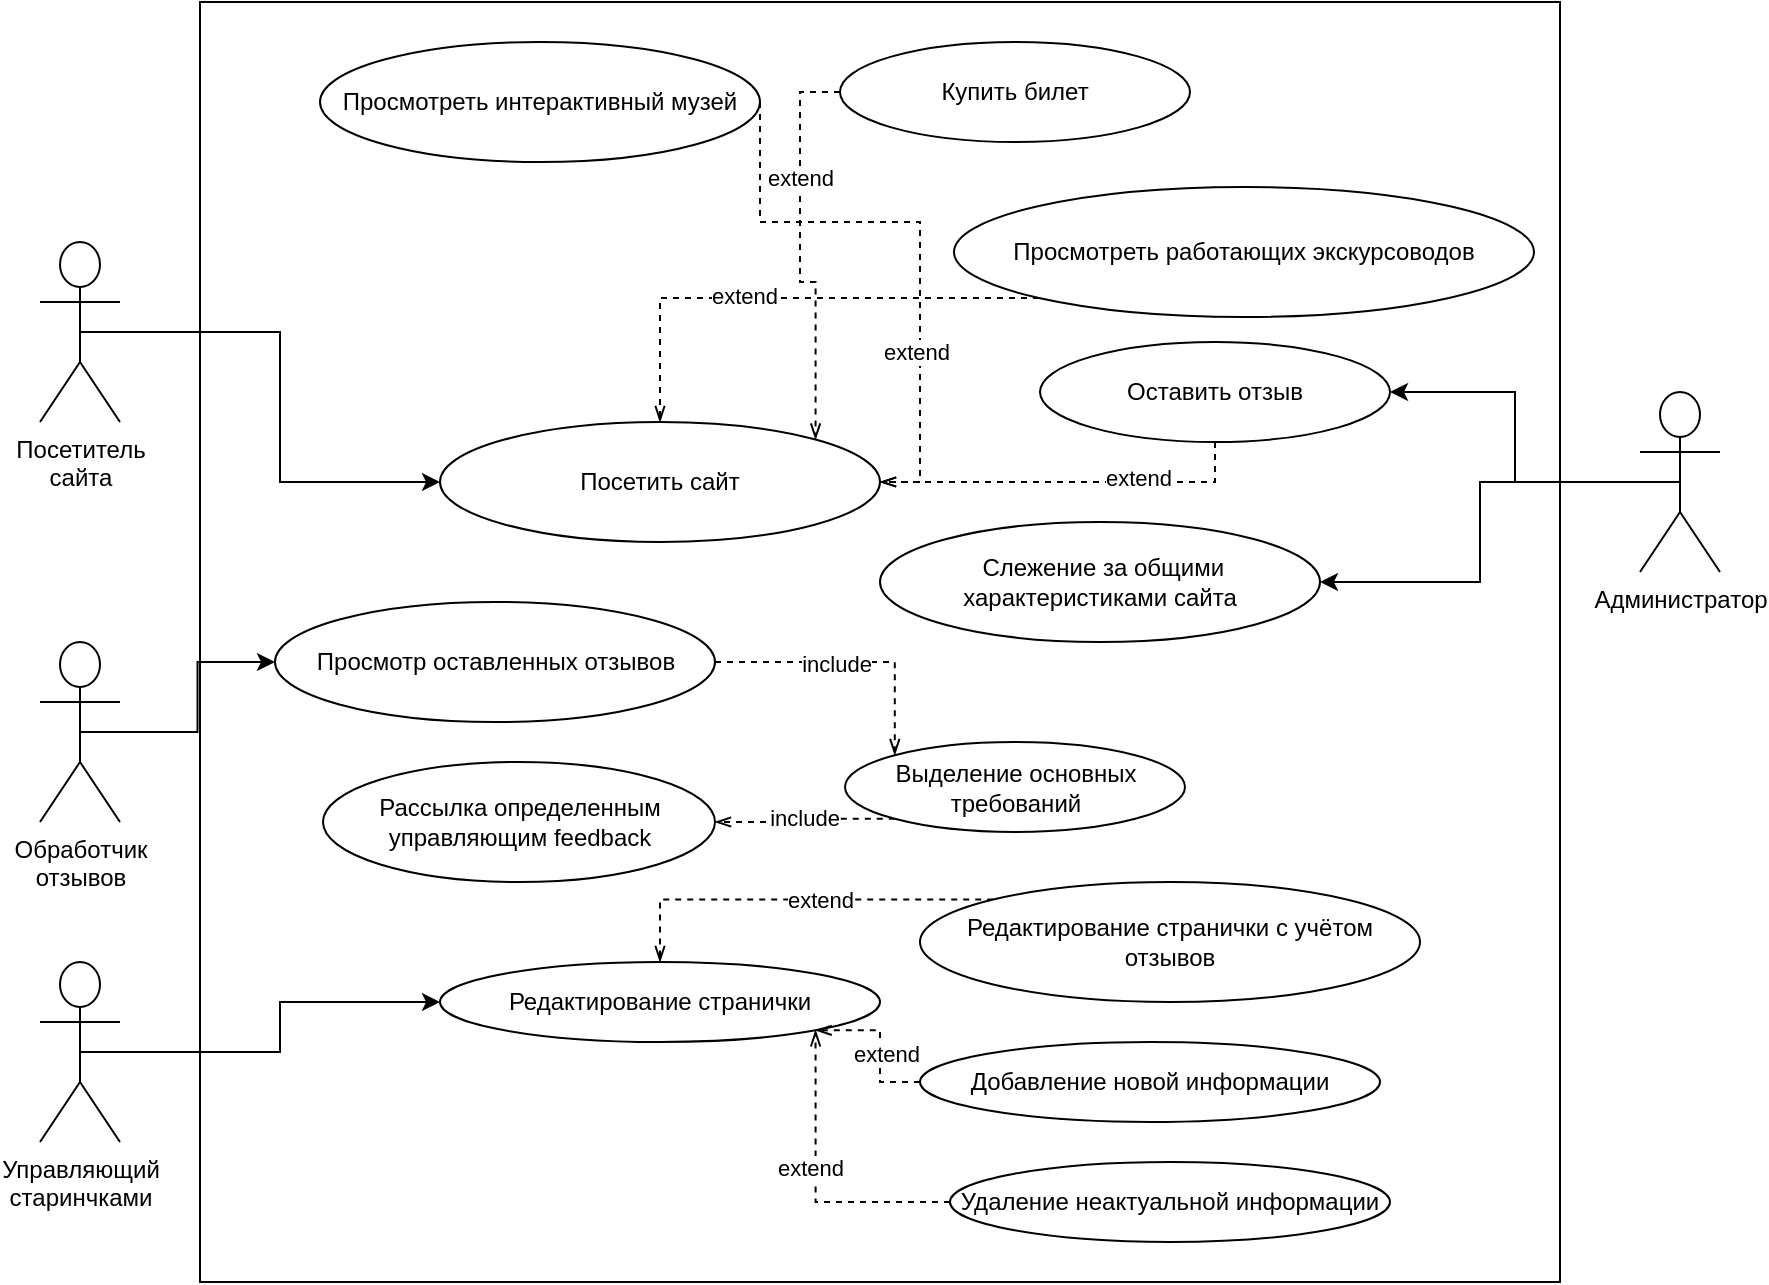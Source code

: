 <mxfile version="13.8.4" type="github">
  <diagram id="HkLXYZkjPSmSRo82ktFW" name="Страница 1">
    <mxGraphModel dx="1186" dy="662" grid="1" gridSize="10" guides="1" tooltips="1" connect="1" arrows="1" fold="1" page="1" pageScale="1" pageWidth="827" pageHeight="1169" math="0" shadow="0">
      <root>
        <mxCell id="0" />
        <mxCell id="1" parent="0" />
        <mxCell id="KDXUl9j2A7vx40TtsM8v-80" value="" style="rounded=0;whiteSpace=wrap;html=1;align=center;" vertex="1" parent="1">
          <mxGeometry x="160" y="200" width="680" height="640" as="geometry" />
        </mxCell>
        <mxCell id="KDXUl9j2A7vx40TtsM8v-7" value="Посетитель &lt;br&gt;сайта" style="shape=umlActor;verticalLabelPosition=bottom;verticalAlign=top;html=1;outlineConnect=0;labelPosition=center;align=center;" vertex="1" parent="1">
          <mxGeometry x="80" y="320" width="40" height="90" as="geometry" />
        </mxCell>
        <mxCell id="KDXUl9j2A7vx40TtsM8v-8" value="Управляющий&lt;br&gt;старинчками" style="shape=umlActor;verticalLabelPosition=bottom;verticalAlign=top;html=1;outlineConnect=0;labelPosition=center;align=center;" vertex="1" parent="1">
          <mxGeometry x="80" y="680" width="40" height="90" as="geometry" />
        </mxCell>
        <mxCell id="KDXUl9j2A7vx40TtsM8v-63" value="Удаление неактуальной информации" style="ellipse;whiteSpace=wrap;html=1;align=center;" vertex="1" parent="1">
          <mxGeometry x="535" y="780" width="220" height="40" as="geometry" />
        </mxCell>
        <mxCell id="KDXUl9j2A7vx40TtsM8v-70" value="Обработчик &lt;br&gt;отзывов" style="shape=umlActor;verticalLabelPosition=bottom;verticalAlign=top;html=1;outlineConnect=0;labelPosition=center;align=center;" vertex="1" parent="1">
          <mxGeometry x="80" y="520" width="40" height="90" as="geometry" />
        </mxCell>
        <mxCell id="KDXUl9j2A7vx40TtsM8v-46" style="edgeStyle=orthogonalEdgeStyle;rounded=0;orthogonalLoop=1;jettySize=auto;html=1;exitX=0.5;exitY=0.5;exitDx=0;exitDy=0;exitPerimeter=0;entryX=0;entryY=0.5;entryDx=0;entryDy=0;" edge="1" parent="1" source="KDXUl9j2A7vx40TtsM8v-7" target="KDXUl9j2A7vx40TtsM8v-12">
          <mxGeometry relative="1" as="geometry" />
        </mxCell>
        <mxCell id="KDXUl9j2A7vx40TtsM8v-61" style="edgeStyle=orthogonalEdgeStyle;rounded=0;orthogonalLoop=1;jettySize=auto;html=1;exitX=0.5;exitY=0.5;exitDx=0;exitDy=0;exitPerimeter=0;entryX=0;entryY=0.5;entryDx=0;entryDy=0;" edge="1" parent="1" source="KDXUl9j2A7vx40TtsM8v-8" target="KDXUl9j2A7vx40TtsM8v-60">
          <mxGeometry relative="1" as="geometry" />
        </mxCell>
        <mxCell id="KDXUl9j2A7vx40TtsM8v-57" style="edgeStyle=orthogonalEdgeStyle;rounded=0;orthogonalLoop=1;jettySize=auto;html=1;exitX=0.5;exitY=0.5;exitDx=0;exitDy=0;exitPerimeter=0;" edge="1" parent="1" source="KDXUl9j2A7vx40TtsM8v-9" target="KDXUl9j2A7vx40TtsM8v-56">
          <mxGeometry relative="1" as="geometry" />
        </mxCell>
        <mxCell id="KDXUl9j2A7vx40TtsM8v-78" style="edgeStyle=orthogonalEdgeStyle;rounded=0;orthogonalLoop=1;jettySize=auto;html=1;exitX=0.5;exitY=0.5;exitDx=0;exitDy=0;exitPerimeter=0;entryX=1;entryY=0.5;entryDx=0;entryDy=0;endArrow=classic;endFill=1;" edge="1" parent="1" source="KDXUl9j2A7vx40TtsM8v-9" target="KDXUl9j2A7vx40TtsM8v-36">
          <mxGeometry relative="1" as="geometry" />
        </mxCell>
        <mxCell id="KDXUl9j2A7vx40TtsM8v-9" value="Администратор" style="shape=umlActor;verticalLabelPosition=bottom;verticalAlign=top;html=1;outlineConnect=0;labelPosition=center;align=center;" vertex="1" parent="1">
          <mxGeometry x="880" y="395" width="40" height="90" as="geometry" />
        </mxCell>
        <mxCell id="KDXUl9j2A7vx40TtsM8v-12" value="Посетить сайт" style="ellipse;whiteSpace=wrap;html=1;align=center;" vertex="1" parent="1">
          <mxGeometry x="280" y="410" width="220" height="60" as="geometry" />
        </mxCell>
        <mxCell id="KDXUl9j2A7vx40TtsM8v-51" style="edgeStyle=orthogonalEdgeStyle;rounded=0;orthogonalLoop=1;jettySize=auto;html=1;exitX=1;exitY=0.5;exitDx=0;exitDy=0;entryX=1;entryY=0.5;entryDx=0;entryDy=0;dashed=1;endArrow=openThin;endFill=0;" edge="1" parent="1" source="KDXUl9j2A7vx40TtsM8v-32" target="KDXUl9j2A7vx40TtsM8v-12">
          <mxGeometry relative="1" as="geometry">
            <Array as="points">
              <mxPoint x="440" y="310" />
              <mxPoint x="520" y="310" />
              <mxPoint x="520" y="440" />
            </Array>
          </mxGeometry>
        </mxCell>
        <mxCell id="KDXUl9j2A7vx40TtsM8v-53" value="extend" style="edgeLabel;html=1;align=center;verticalAlign=middle;resizable=0;points=[];" vertex="1" connectable="0" parent="KDXUl9j2A7vx40TtsM8v-51">
          <mxGeometry x="0.414" y="-2" relative="1" as="geometry">
            <mxPoint as="offset" />
          </mxGeometry>
        </mxCell>
        <mxCell id="KDXUl9j2A7vx40TtsM8v-32" value="Просмотреть интерактивный музей" style="ellipse;whiteSpace=wrap;html=1;align=center;" vertex="1" parent="1">
          <mxGeometry x="220" y="220" width="220" height="60" as="geometry" />
        </mxCell>
        <mxCell id="KDXUl9j2A7vx40TtsM8v-48" style="edgeStyle=orthogonalEdgeStyle;rounded=0;orthogonalLoop=1;jettySize=auto;html=1;exitX=0;exitY=1;exitDx=0;exitDy=0;dashed=1;endArrow=openThin;endFill=0;" edge="1" parent="1" source="KDXUl9j2A7vx40TtsM8v-33" target="KDXUl9j2A7vx40TtsM8v-12">
          <mxGeometry relative="1" as="geometry" />
        </mxCell>
        <mxCell id="KDXUl9j2A7vx40TtsM8v-55" value="extend" style="edgeLabel;html=1;align=center;verticalAlign=middle;resizable=0;points=[];" vertex="1" connectable="0" parent="KDXUl9j2A7vx40TtsM8v-48">
          <mxGeometry x="0.177" y="-1" relative="1" as="geometry">
            <mxPoint as="offset" />
          </mxGeometry>
        </mxCell>
        <mxCell id="KDXUl9j2A7vx40TtsM8v-33" value="Просмотреть работающих&amp;nbsp;экскурсоводов" style="ellipse;whiteSpace=wrap;html=1;align=center;" vertex="1" parent="1">
          <mxGeometry x="537" y="292.5" width="290" height="65" as="geometry" />
        </mxCell>
        <mxCell id="KDXUl9j2A7vx40TtsM8v-49" style="edgeStyle=orthogonalEdgeStyle;rounded=0;orthogonalLoop=1;jettySize=auto;html=1;exitX=0;exitY=0.5;exitDx=0;exitDy=0;entryX=1;entryY=0;entryDx=0;entryDy=0;dashed=1;endArrow=openThin;endFill=0;" edge="1" parent="1" source="KDXUl9j2A7vx40TtsM8v-35" target="KDXUl9j2A7vx40TtsM8v-12">
          <mxGeometry relative="1" as="geometry" />
        </mxCell>
        <mxCell id="KDXUl9j2A7vx40TtsM8v-52" value="extend" style="edgeLabel;html=1;align=center;verticalAlign=middle;resizable=0;points=[];" vertex="1" connectable="0" parent="KDXUl9j2A7vx40TtsM8v-49">
          <mxGeometry x="-0.375" relative="1" as="geometry">
            <mxPoint as="offset" />
          </mxGeometry>
        </mxCell>
        <mxCell id="KDXUl9j2A7vx40TtsM8v-35" value="Купить билет" style="ellipse;whiteSpace=wrap;html=1;align=center;" vertex="1" parent="1">
          <mxGeometry x="480" y="220" width="175" height="50" as="geometry" />
        </mxCell>
        <mxCell id="KDXUl9j2A7vx40TtsM8v-47" style="edgeStyle=orthogonalEdgeStyle;rounded=0;orthogonalLoop=1;jettySize=auto;html=1;exitX=0.5;exitY=1;exitDx=0;exitDy=0;entryX=1;entryY=0.5;entryDx=0;entryDy=0;dashed=1;endArrow=openThin;endFill=0;" edge="1" parent="1" source="KDXUl9j2A7vx40TtsM8v-36" target="KDXUl9j2A7vx40TtsM8v-12">
          <mxGeometry relative="1" as="geometry" />
        </mxCell>
        <mxCell id="KDXUl9j2A7vx40TtsM8v-54" value="extend" style="edgeLabel;html=1;align=center;verticalAlign=middle;resizable=0;points=[];" vertex="1" connectable="0" parent="KDXUl9j2A7vx40TtsM8v-47">
          <mxGeometry x="-0.376" y="-2" relative="1" as="geometry">
            <mxPoint as="offset" />
          </mxGeometry>
        </mxCell>
        <mxCell id="KDXUl9j2A7vx40TtsM8v-36" value="Оставить отзыв" style="ellipse;whiteSpace=wrap;html=1;align=center;" vertex="1" parent="1">
          <mxGeometry x="580" y="370" width="175" height="50" as="geometry" />
        </mxCell>
        <mxCell id="KDXUl9j2A7vx40TtsM8v-56" value="&amp;nbsp;Слежение за общими характеристиками сайта" style="ellipse;whiteSpace=wrap;html=1;align=center;" vertex="1" parent="1">
          <mxGeometry x="500" y="460" width="220" height="60" as="geometry" />
        </mxCell>
        <mxCell id="KDXUl9j2A7vx40TtsM8v-64" style="edgeStyle=orthogonalEdgeStyle;rounded=0;orthogonalLoop=1;jettySize=auto;html=1;exitX=0;exitY=0;exitDx=0;exitDy=0;entryX=0.5;entryY=0;entryDx=0;entryDy=0;dashed=1;endArrow=openThin;endFill=0;" edge="1" parent="1" source="KDXUl9j2A7vx40TtsM8v-58" target="KDXUl9j2A7vx40TtsM8v-60">
          <mxGeometry relative="1" as="geometry" />
        </mxCell>
        <mxCell id="KDXUl9j2A7vx40TtsM8v-67" value="extend" style="edgeLabel;html=1;align=center;verticalAlign=middle;resizable=0;points=[];" vertex="1" connectable="0" parent="KDXUl9j2A7vx40TtsM8v-64">
          <mxGeometry x="-0.124" relative="1" as="geometry">
            <mxPoint as="offset" />
          </mxGeometry>
        </mxCell>
        <mxCell id="KDXUl9j2A7vx40TtsM8v-58" value="Редактирование странички с учётом отзывов" style="ellipse;whiteSpace=wrap;html=1;align=center;" vertex="1" parent="1">
          <mxGeometry x="520" y="640" width="250" height="60" as="geometry" />
        </mxCell>
        <mxCell id="KDXUl9j2A7vx40TtsM8v-60" value="Редактирование странички" style="ellipse;whiteSpace=wrap;html=1;align=center;" vertex="1" parent="1">
          <mxGeometry x="280" y="680" width="220" height="40" as="geometry" />
        </mxCell>
        <mxCell id="KDXUl9j2A7vx40TtsM8v-65" style="edgeStyle=orthogonalEdgeStyle;rounded=0;orthogonalLoop=1;jettySize=auto;html=1;exitX=0;exitY=0.5;exitDx=0;exitDy=0;entryX=1;entryY=1;entryDx=0;entryDy=0;dashed=1;endArrow=openThin;endFill=0;" edge="1" parent="1" source="KDXUl9j2A7vx40TtsM8v-62" target="KDXUl9j2A7vx40TtsM8v-60">
          <mxGeometry relative="1" as="geometry" />
        </mxCell>
        <mxCell id="KDXUl9j2A7vx40TtsM8v-68" value="extend" style="edgeLabel;html=1;align=center;verticalAlign=middle;resizable=0;points=[];" vertex="1" connectable="0" parent="KDXUl9j2A7vx40TtsM8v-65">
          <mxGeometry x="-0.13" y="-3" relative="1" as="geometry">
            <mxPoint as="offset" />
          </mxGeometry>
        </mxCell>
        <mxCell id="KDXUl9j2A7vx40TtsM8v-62" value="Добавление новой информации" style="ellipse;whiteSpace=wrap;html=1;align=center;" vertex="1" parent="1">
          <mxGeometry x="520" y="720" width="230" height="40" as="geometry" />
        </mxCell>
        <mxCell id="KDXUl9j2A7vx40TtsM8v-66" style="edgeStyle=orthogonalEdgeStyle;rounded=0;orthogonalLoop=1;jettySize=auto;html=1;exitX=0;exitY=0.5;exitDx=0;exitDy=0;entryX=1;entryY=1;entryDx=0;entryDy=0;dashed=1;endArrow=openThin;endFill=0;" edge="1" parent="1" source="KDXUl9j2A7vx40TtsM8v-63" target="KDXUl9j2A7vx40TtsM8v-60">
          <mxGeometry relative="1" as="geometry" />
        </mxCell>
        <mxCell id="KDXUl9j2A7vx40TtsM8v-69" value="extend" style="edgeLabel;html=1;align=center;verticalAlign=middle;resizable=0;points=[];" vertex="1" connectable="0" parent="KDXUl9j2A7vx40TtsM8v-66">
          <mxGeometry x="-0.122" y="-17" relative="1" as="geometry">
            <mxPoint x="-20" y="-17" as="offset" />
          </mxGeometry>
        </mxCell>
        <mxCell id="KDXUl9j2A7vx40TtsM8v-74" style="edgeStyle=orthogonalEdgeStyle;rounded=0;orthogonalLoop=1;jettySize=auto;html=1;exitX=0.5;exitY=0.5;exitDx=0;exitDy=0;exitPerimeter=0;endArrow=classic;endFill=1;" edge="1" parent="1" source="KDXUl9j2A7vx40TtsM8v-70" target="KDXUl9j2A7vx40TtsM8v-71">
          <mxGeometry relative="1" as="geometry">
            <mxPoint x="195" y="530" as="targetPoint" />
          </mxGeometry>
        </mxCell>
        <mxCell id="KDXUl9j2A7vx40TtsM8v-75" style="edgeStyle=orthogonalEdgeStyle;rounded=0;orthogonalLoop=1;jettySize=auto;html=1;exitX=1;exitY=0.5;exitDx=0;exitDy=0;entryX=0;entryY=0;entryDx=0;entryDy=0;endArrow=openThin;endFill=0;dashed=1;" edge="1" parent="1" source="KDXUl9j2A7vx40TtsM8v-71" target="KDXUl9j2A7vx40TtsM8v-72">
          <mxGeometry relative="1" as="geometry" />
        </mxCell>
        <mxCell id="KDXUl9j2A7vx40TtsM8v-76" value="include" style="edgeLabel;html=1;align=center;verticalAlign=middle;resizable=0;points=[];" vertex="1" connectable="0" parent="KDXUl9j2A7vx40TtsM8v-75">
          <mxGeometry x="-0.112" y="-1" relative="1" as="geometry">
            <mxPoint as="offset" />
          </mxGeometry>
        </mxCell>
        <mxCell id="KDXUl9j2A7vx40TtsM8v-71" value="Просмотр оставленных отзывов" style="ellipse;whiteSpace=wrap;html=1;align=center;" vertex="1" parent="1">
          <mxGeometry x="197.5" y="500" width="220" height="60" as="geometry" />
        </mxCell>
        <mxCell id="KDXUl9j2A7vx40TtsM8v-77" value="include" style="edgeStyle=orthogonalEdgeStyle;rounded=0;orthogonalLoop=1;jettySize=auto;html=1;exitX=0;exitY=1;exitDx=0;exitDy=0;entryX=1;entryY=0.5;entryDx=0;entryDy=0;dashed=1;endArrow=openThin;endFill=0;" edge="1" parent="1" source="KDXUl9j2A7vx40TtsM8v-72" target="KDXUl9j2A7vx40TtsM8v-73">
          <mxGeometry relative="1" as="geometry" />
        </mxCell>
        <mxCell id="KDXUl9j2A7vx40TtsM8v-72" value="Выделение основных требований" style="ellipse;whiteSpace=wrap;html=1;align=center;" vertex="1" parent="1">
          <mxGeometry x="482.5" y="570" width="170" height="45" as="geometry" />
        </mxCell>
        <mxCell id="KDXUl9j2A7vx40TtsM8v-73" value="Рассылка определенным управляющим feedback" style="ellipse;whiteSpace=wrap;html=1;align=center;" vertex="1" parent="1">
          <mxGeometry x="221.5" y="580" width="196" height="60" as="geometry" />
        </mxCell>
      </root>
    </mxGraphModel>
  </diagram>
</mxfile>
